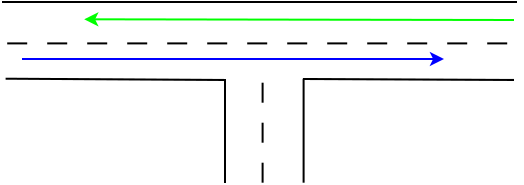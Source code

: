<?xml version="1.0" encoding="UTF-8"?>
<dia:diagram xmlns:dia="http://www.lysator.liu.se/~alla/dia/">
  <dia:layer name="Background" visible="true">
    <dia:object type="Standard - Line" version="0" id="O0">
      <dia:attribute name="obj_pos">
        <dia:point val="2.84,1.535"/>
      </dia:attribute>
      <dia:attribute name="obj_bb">
        <dia:rectangle val="2.79,1.485;28.64,1.585"/>
      </dia:attribute>
      <dia:attribute name="conn_endpoints">
        <dia:point val="2.84,1.535"/>
        <dia:point val="28.59,1.535"/>
      </dia:attribute>
      <dia:attribute name="numcp">
        <dia:int val="1"/>
      </dia:attribute>
    </dia:object>
    <dia:object type="Standard - Line" version="0" id="O1">
      <dia:attribute name="obj_pos">
        <dia:point val="3.02,5.37"/>
      </dia:attribute>
      <dia:attribute name="obj_bb">
        <dia:rectangle val="2.97,5.32;13.99,5.485"/>
      </dia:attribute>
      <dia:attribute name="conn_endpoints">
        <dia:point val="3.02,5.37"/>
        <dia:point val="13.94,5.435"/>
      </dia:attribute>
      <dia:attribute name="numcp">
        <dia:int val="1"/>
      </dia:attribute>
    </dia:object>
    <dia:object type="Standard - Line" version="0" id="O2">
      <dia:attribute name="obj_pos">
        <dia:point val="3.1,3.605"/>
      </dia:attribute>
      <dia:attribute name="obj_bb">
        <dia:rectangle val="3.05,3.555;28.9,3.655"/>
      </dia:attribute>
      <dia:attribute name="conn_endpoints">
        <dia:point val="3.1,3.605"/>
        <dia:point val="28.85,3.605"/>
      </dia:attribute>
      <dia:attribute name="numcp">
        <dia:int val="1"/>
      </dia:attribute>
      <dia:attribute name="line_style">
        <dia:enum val="1"/>
      </dia:attribute>
    </dia:object>
    <dia:object type="Standard - Line" version="0" id="O3">
      <dia:attribute name="obj_pos">
        <dia:point val="17.89,5.385"/>
      </dia:attribute>
      <dia:attribute name="obj_bb">
        <dia:rectangle val="17.84,5.335;28.491,5.486"/>
      </dia:attribute>
      <dia:attribute name="conn_endpoints">
        <dia:point val="17.89,5.385"/>
        <dia:point val="28.44,5.435"/>
      </dia:attribute>
      <dia:attribute name="numcp">
        <dia:int val="1"/>
      </dia:attribute>
    </dia:object>
    <dia:object type="Standard - Line" version="0" id="O4">
      <dia:attribute name="obj_pos">
        <dia:point val="13.99,10.585"/>
      </dia:attribute>
      <dia:attribute name="obj_bb">
        <dia:rectangle val="13.94,5.335;14.04,10.635"/>
      </dia:attribute>
      <dia:attribute name="conn_endpoints">
        <dia:point val="13.99,10.585"/>
        <dia:point val="13.99,5.385"/>
      </dia:attribute>
      <dia:attribute name="numcp">
        <dia:int val="1"/>
      </dia:attribute>
    </dia:object>
    <dia:object type="Standard - Line" version="0" id="O5">
      <dia:attribute name="obj_pos">
        <dia:point val="17.92,10.57"/>
      </dia:attribute>
      <dia:attribute name="obj_bb">
        <dia:rectangle val="17.87,5.32;17.97,10.62"/>
      </dia:attribute>
      <dia:attribute name="conn_endpoints">
        <dia:point val="17.92,10.57"/>
        <dia:point val="17.92,5.37"/>
      </dia:attribute>
      <dia:attribute name="numcp">
        <dia:int val="1"/>
      </dia:attribute>
    </dia:object>
    <dia:object type="Standard - Line" version="0" id="O6">
      <dia:attribute name="obj_pos">
        <dia:point val="15.87,10.57"/>
      </dia:attribute>
      <dia:attribute name="obj_bb">
        <dia:rectangle val="15.82,5.32;15.92,10.62"/>
      </dia:attribute>
      <dia:attribute name="conn_endpoints">
        <dia:point val="15.87,10.57"/>
        <dia:point val="15.87,5.37"/>
      </dia:attribute>
      <dia:attribute name="numcp">
        <dia:int val="1"/>
      </dia:attribute>
      <dia:attribute name="line_style">
        <dia:enum val="1"/>
      </dia:attribute>
    </dia:object>
    <dia:object type="Standard - Line" version="0" id="O7">
      <dia:attribute name="obj_pos">
        <dia:point val="3.84,4.385"/>
      </dia:attribute>
      <dia:attribute name="obj_bb">
        <dia:rectangle val="3.79,3.885;24.99,4.885"/>
      </dia:attribute>
      <dia:attribute name="conn_endpoints">
        <dia:point val="3.84,4.385"/>
        <dia:point val="24.94,4.385"/>
      </dia:attribute>
      <dia:attribute name="numcp">
        <dia:int val="1"/>
      </dia:attribute>
      <dia:attribute name="line_color">
        <dia:color val="#0000ff"/>
      </dia:attribute>
      <dia:attribute name="end_arrow">
        <dia:enum val="22"/>
      </dia:attribute>
      <dia:attribute name="end_arrow_length">
        <dia:real val="0.5"/>
      </dia:attribute>
      <dia:attribute name="end_arrow_width">
        <dia:real val="0.5"/>
      </dia:attribute>
    </dia:object>
    <dia:object type="Standard - Line" version="0" id="O8">
      <dia:attribute name="obj_pos">
        <dia:point val="28.44,2.435"/>
      </dia:attribute>
      <dia:attribute name="obj_bb">
        <dia:rectangle val="6.899,1.9;28.49,2.9"/>
      </dia:attribute>
      <dia:attribute name="conn_endpoints">
        <dia:point val="28.44,2.435"/>
        <dia:point val="6.95,2.4"/>
      </dia:attribute>
      <dia:attribute name="numcp">
        <dia:int val="1"/>
      </dia:attribute>
      <dia:attribute name="line_color">
        <dia:color val="#00ff00"/>
      </dia:attribute>
      <dia:attribute name="end_arrow">
        <dia:enum val="22"/>
      </dia:attribute>
      <dia:attribute name="end_arrow_length">
        <dia:real val="0.5"/>
      </dia:attribute>
      <dia:attribute name="end_arrow_width">
        <dia:real val="0.5"/>
      </dia:attribute>
    </dia:object>
  </dia:layer>
</dia:diagram>

